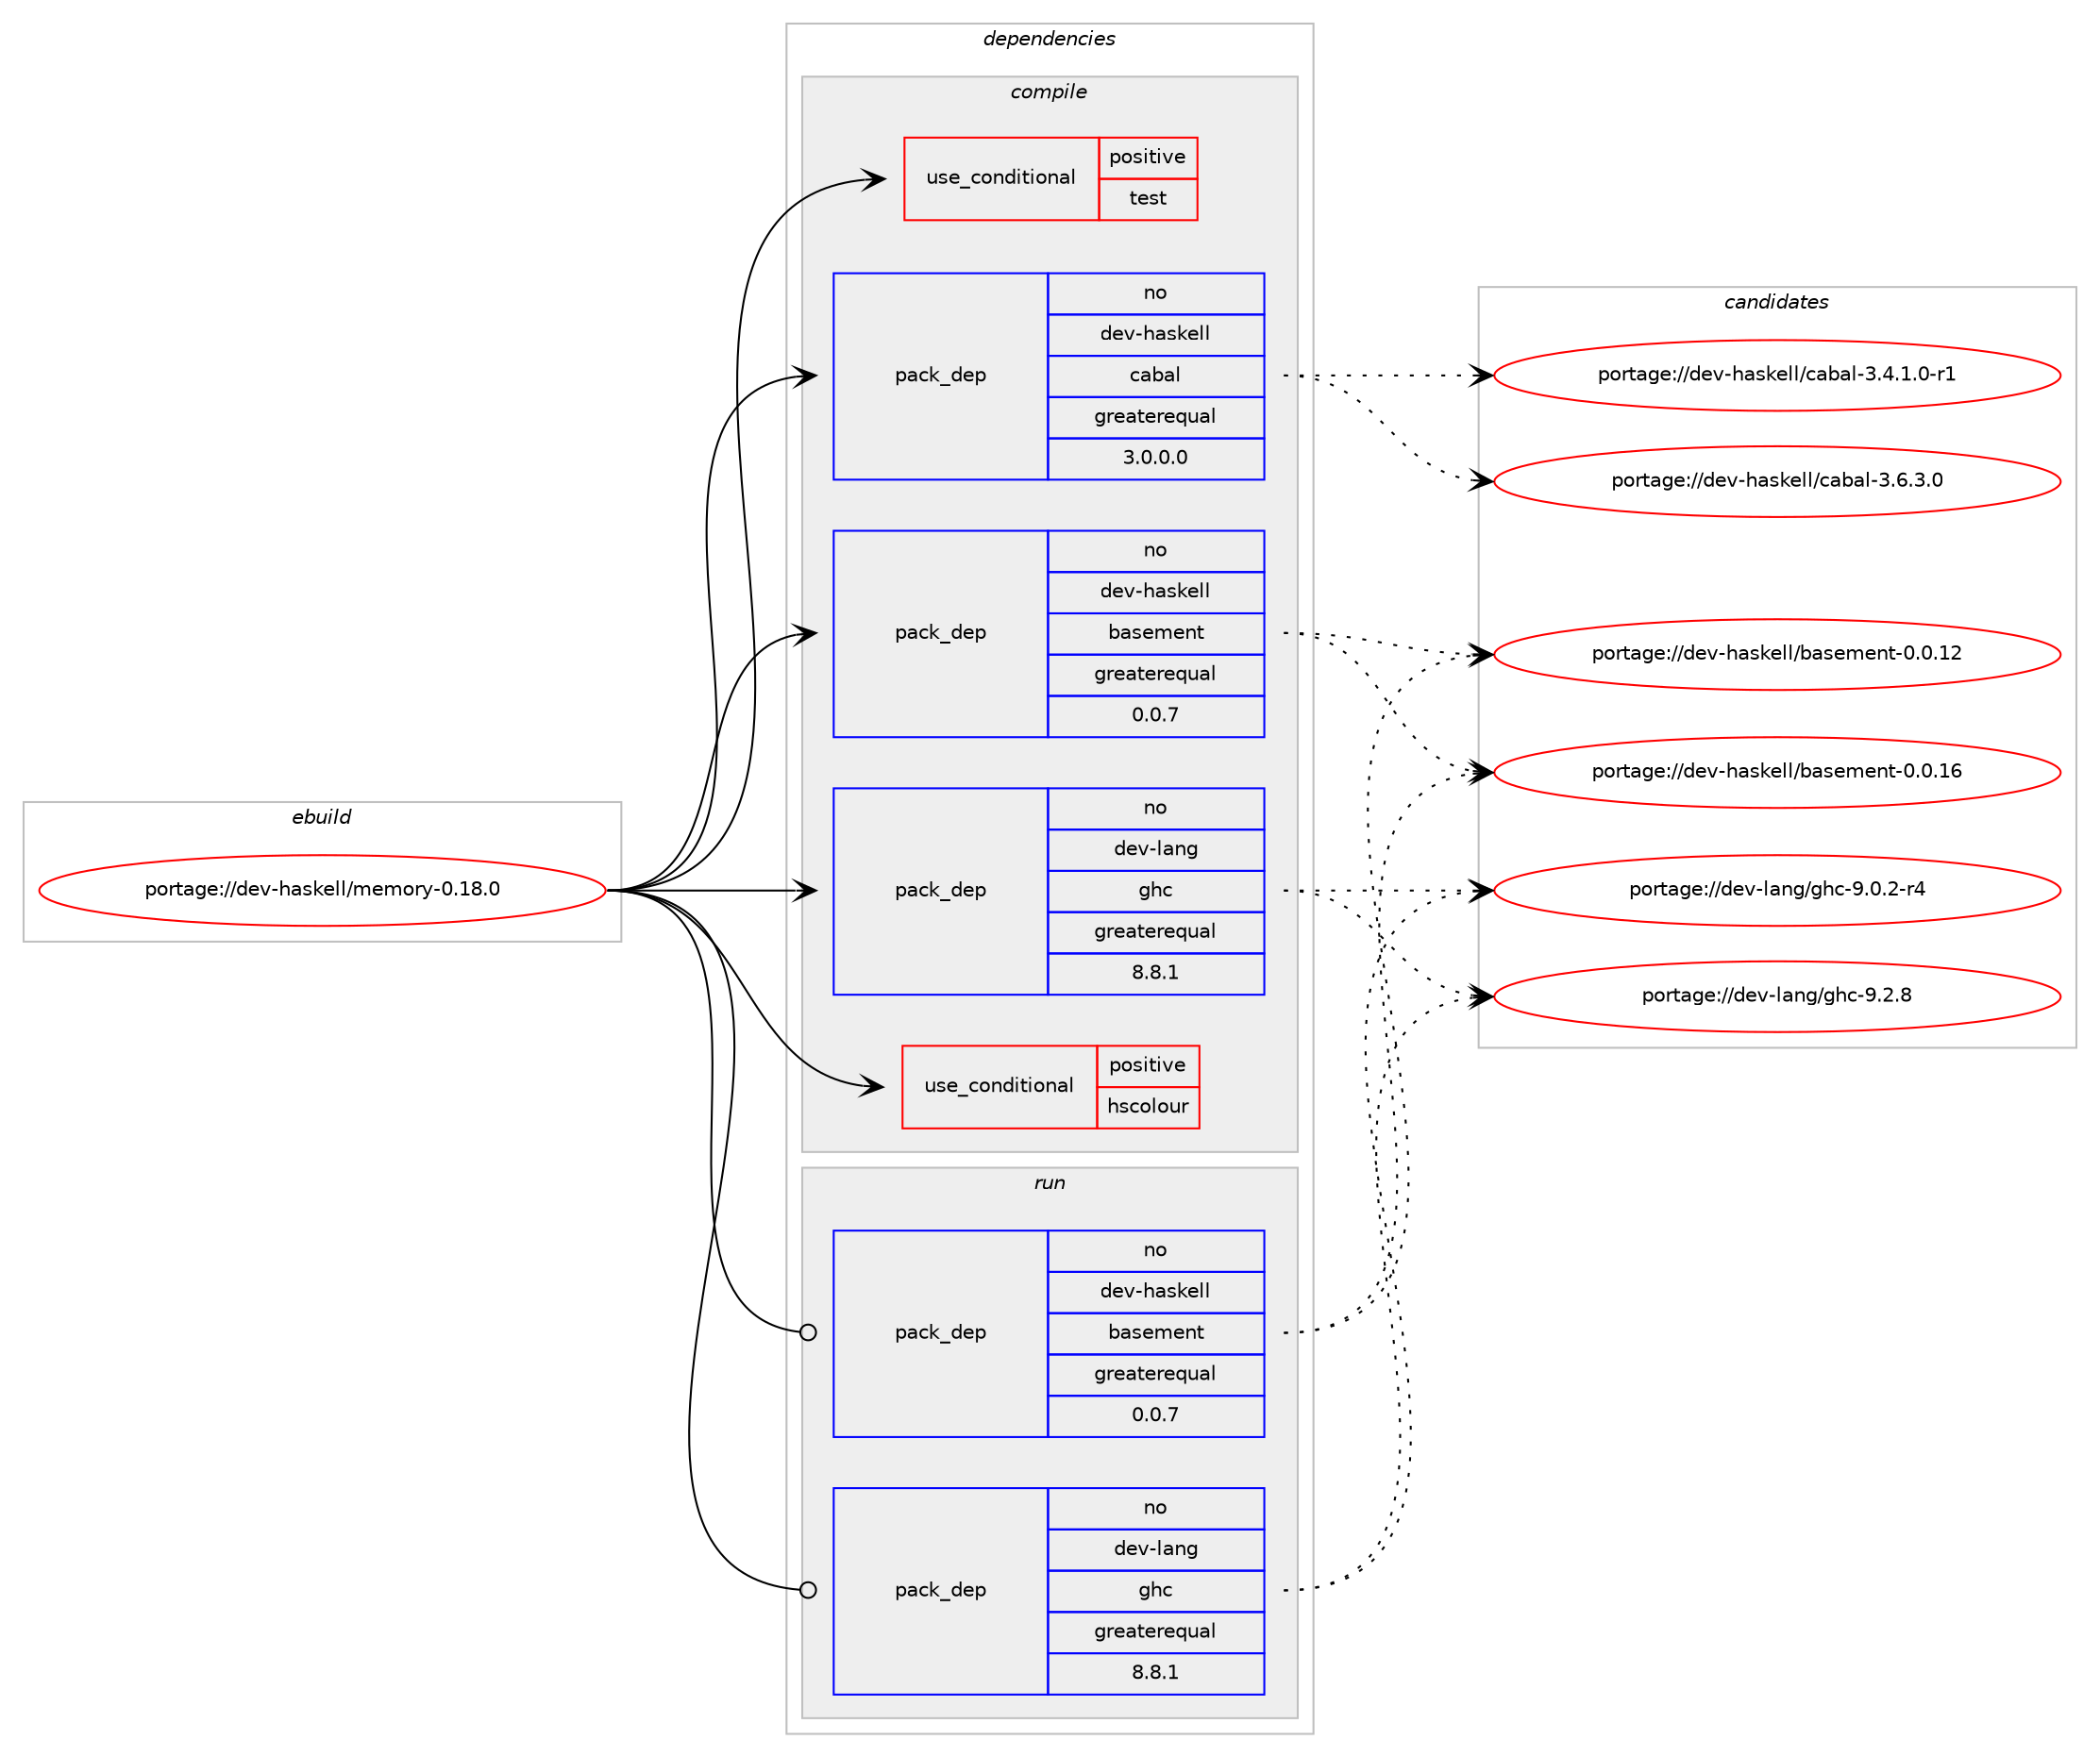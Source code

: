 digraph prolog {

# *************
# Graph options
# *************

newrank=true;
concentrate=true;
compound=true;
graph [rankdir=LR,fontname=Helvetica,fontsize=10,ranksep=1.5];#, ranksep=2.5, nodesep=0.2];
edge  [arrowhead=vee];
node  [fontname=Helvetica,fontsize=10];

# **********
# The ebuild
# **********

subgraph cluster_leftcol {
color=gray;
rank=same;
label=<<i>ebuild</i>>;
id [label="portage://dev-haskell/memory-0.18.0", color=red, width=4, href="../dev-haskell/memory-0.18.0.svg"];
}

# ****************
# The dependencies
# ****************

subgraph cluster_midcol {
color=gray;
label=<<i>dependencies</i>>;
subgraph cluster_compile {
fillcolor="#eeeeee";
style=filled;
label=<<i>compile</i>>;
subgraph cond20098 {
dependency40450 [label=<<TABLE BORDER="0" CELLBORDER="1" CELLSPACING="0" CELLPADDING="4"><TR><TD ROWSPAN="3" CELLPADDING="10">use_conditional</TD></TR><TR><TD>positive</TD></TR><TR><TD>hscolour</TD></TR></TABLE>>, shape=none, color=red];
# *** BEGIN UNKNOWN DEPENDENCY TYPE (TODO) ***
# dependency40450 -> package_dependency(portage://dev-haskell/memory-0.18.0,install,no,dev-haskell,hscolour,none,[,,],[],[])
# *** END UNKNOWN DEPENDENCY TYPE (TODO) ***

}
id:e -> dependency40450:w [weight=20,style="solid",arrowhead="vee"];
subgraph cond20099 {
dependency40451 [label=<<TABLE BORDER="0" CELLBORDER="1" CELLSPACING="0" CELLPADDING="4"><TR><TD ROWSPAN="3" CELLPADDING="10">use_conditional</TD></TR><TR><TD>positive</TD></TR><TR><TD>test</TD></TR></TABLE>>, shape=none, color=red];
# *** BEGIN UNKNOWN DEPENDENCY TYPE (TODO) ***
# dependency40451 -> package_dependency(portage://dev-haskell/memory-0.18.0,install,no,dev-haskell,foundation,none,[,,],[],[])
# *** END UNKNOWN DEPENDENCY TYPE (TODO) ***

}
id:e -> dependency40451:w [weight=20,style="solid",arrowhead="vee"];
subgraph pack19381 {
dependency40452 [label=<<TABLE BORDER="0" CELLBORDER="1" CELLSPACING="0" CELLPADDING="4" WIDTH="220"><TR><TD ROWSPAN="6" CELLPADDING="30">pack_dep</TD></TR><TR><TD WIDTH="110">no</TD></TR><TR><TD>dev-haskell</TD></TR><TR><TD>basement</TD></TR><TR><TD>greaterequal</TD></TR><TR><TD>0.0.7</TD></TR></TABLE>>, shape=none, color=blue];
}
id:e -> dependency40452:w [weight=20,style="solid",arrowhead="vee"];
subgraph pack19382 {
dependency40453 [label=<<TABLE BORDER="0" CELLBORDER="1" CELLSPACING="0" CELLPADDING="4" WIDTH="220"><TR><TD ROWSPAN="6" CELLPADDING="30">pack_dep</TD></TR><TR><TD WIDTH="110">no</TD></TR><TR><TD>dev-haskell</TD></TR><TR><TD>cabal</TD></TR><TR><TD>greaterequal</TD></TR><TR><TD>3.0.0.0</TD></TR></TABLE>>, shape=none, color=blue];
}
id:e -> dependency40453:w [weight=20,style="solid",arrowhead="vee"];
subgraph pack19383 {
dependency40454 [label=<<TABLE BORDER="0" CELLBORDER="1" CELLSPACING="0" CELLPADDING="4" WIDTH="220"><TR><TD ROWSPAN="6" CELLPADDING="30">pack_dep</TD></TR><TR><TD WIDTH="110">no</TD></TR><TR><TD>dev-lang</TD></TR><TR><TD>ghc</TD></TR><TR><TD>greaterequal</TD></TR><TR><TD>8.8.1</TD></TR></TABLE>>, shape=none, color=blue];
}
id:e -> dependency40454:w [weight=20,style="solid",arrowhead="vee"];
}
subgraph cluster_compileandrun {
fillcolor="#eeeeee";
style=filled;
label=<<i>compile and run</i>>;
}
subgraph cluster_run {
fillcolor="#eeeeee";
style=filled;
label=<<i>run</i>>;
subgraph pack19384 {
dependency40455 [label=<<TABLE BORDER="0" CELLBORDER="1" CELLSPACING="0" CELLPADDING="4" WIDTH="220"><TR><TD ROWSPAN="6" CELLPADDING="30">pack_dep</TD></TR><TR><TD WIDTH="110">no</TD></TR><TR><TD>dev-haskell</TD></TR><TR><TD>basement</TD></TR><TR><TD>greaterequal</TD></TR><TR><TD>0.0.7</TD></TR></TABLE>>, shape=none, color=blue];
}
id:e -> dependency40455:w [weight=20,style="solid",arrowhead="odot"];
subgraph pack19385 {
dependency40456 [label=<<TABLE BORDER="0" CELLBORDER="1" CELLSPACING="0" CELLPADDING="4" WIDTH="220"><TR><TD ROWSPAN="6" CELLPADDING="30">pack_dep</TD></TR><TR><TD WIDTH="110">no</TD></TR><TR><TD>dev-lang</TD></TR><TR><TD>ghc</TD></TR><TR><TD>greaterequal</TD></TR><TR><TD>8.8.1</TD></TR></TABLE>>, shape=none, color=blue];
}
id:e -> dependency40456:w [weight=20,style="solid",arrowhead="odot"];
# *** BEGIN UNKNOWN DEPENDENCY TYPE (TODO) ***
# id -> package_dependency(portage://dev-haskell/memory-0.18.0,run,no,dev-lang,ghc,none,[,,],any_same_slot,[use(optenable(profile),none)])
# *** END UNKNOWN DEPENDENCY TYPE (TODO) ***

}
}

# **************
# The candidates
# **************

subgraph cluster_choices {
rank=same;
color=gray;
label=<<i>candidates</i>>;

subgraph choice19381 {
color=black;
nodesep=1;
choice100101118451049711510710110810847989711510110910111011645484648464950 [label="portage://dev-haskell/basement-0.0.12", color=red, width=4,href="../dev-haskell/basement-0.0.12.svg"];
choice100101118451049711510710110810847989711510110910111011645484648464954 [label="portage://dev-haskell/basement-0.0.16", color=red, width=4,href="../dev-haskell/basement-0.0.16.svg"];
dependency40452:e -> choice100101118451049711510710110810847989711510110910111011645484648464950:w [style=dotted,weight="100"];
dependency40452:e -> choice100101118451049711510710110810847989711510110910111011645484648464954:w [style=dotted,weight="100"];
}
subgraph choice19382 {
color=black;
nodesep=1;
choice1001011184510497115107101108108479997989710845514652464946484511449 [label="portage://dev-haskell/cabal-3.4.1.0-r1", color=red, width=4,href="../dev-haskell/cabal-3.4.1.0-r1.svg"];
choice100101118451049711510710110810847999798971084551465446514648 [label="portage://dev-haskell/cabal-3.6.3.0", color=red, width=4,href="../dev-haskell/cabal-3.6.3.0.svg"];
dependency40453:e -> choice1001011184510497115107101108108479997989710845514652464946484511449:w [style=dotted,weight="100"];
dependency40453:e -> choice100101118451049711510710110810847999798971084551465446514648:w [style=dotted,weight="100"];
}
subgraph choice19383 {
color=black;
nodesep=1;
choice100101118451089711010347103104994557464846504511452 [label="portage://dev-lang/ghc-9.0.2-r4", color=red, width=4,href="../dev-lang/ghc-9.0.2-r4.svg"];
choice10010111845108971101034710310499455746504656 [label="portage://dev-lang/ghc-9.2.8", color=red, width=4,href="../dev-lang/ghc-9.2.8.svg"];
dependency40454:e -> choice100101118451089711010347103104994557464846504511452:w [style=dotted,weight="100"];
dependency40454:e -> choice10010111845108971101034710310499455746504656:w [style=dotted,weight="100"];
}
subgraph choice19384 {
color=black;
nodesep=1;
choice100101118451049711510710110810847989711510110910111011645484648464950 [label="portage://dev-haskell/basement-0.0.12", color=red, width=4,href="../dev-haskell/basement-0.0.12.svg"];
choice100101118451049711510710110810847989711510110910111011645484648464954 [label="portage://dev-haskell/basement-0.0.16", color=red, width=4,href="../dev-haskell/basement-0.0.16.svg"];
dependency40455:e -> choice100101118451049711510710110810847989711510110910111011645484648464950:w [style=dotted,weight="100"];
dependency40455:e -> choice100101118451049711510710110810847989711510110910111011645484648464954:w [style=dotted,weight="100"];
}
subgraph choice19385 {
color=black;
nodesep=1;
choice100101118451089711010347103104994557464846504511452 [label="portage://dev-lang/ghc-9.0.2-r4", color=red, width=4,href="../dev-lang/ghc-9.0.2-r4.svg"];
choice10010111845108971101034710310499455746504656 [label="portage://dev-lang/ghc-9.2.8", color=red, width=4,href="../dev-lang/ghc-9.2.8.svg"];
dependency40456:e -> choice100101118451089711010347103104994557464846504511452:w [style=dotted,weight="100"];
dependency40456:e -> choice10010111845108971101034710310499455746504656:w [style=dotted,weight="100"];
}
}

}
